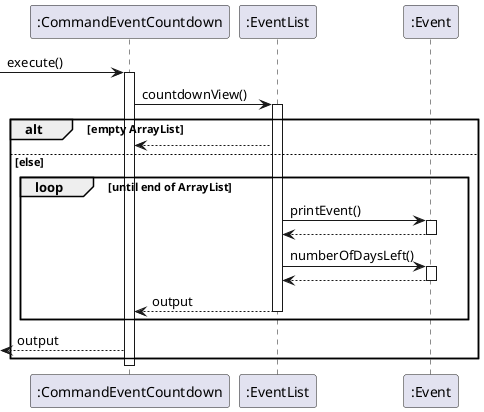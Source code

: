 @startuml
 -> ":CommandEventCountdown" : execute()

activate  ":CommandEventCountdown"

":CommandEventCountdown" -> ":EventList":countdownView()
activate ":EventList"
alt empty ArrayList
    ":EventList" -->  ":CommandEventCountdown"
else else
    loop until end of ArrayList
        ":EventList" -> ":Event": printEvent()
        activate ":Event"
        ":Event" -->":EventList"
        deactivate ":Event"
        ":EventList" -> ":Event": numberOfDaysLeft()
        activate ":Event"
        ":Event" --> ":EventList"
        deactivate ":Event"
        return output

        deactivate ":EventList"
    end
     <-- ":CommandEventCountdown" : output
end

deactivate ":CommandEventCountdown"
@enduml